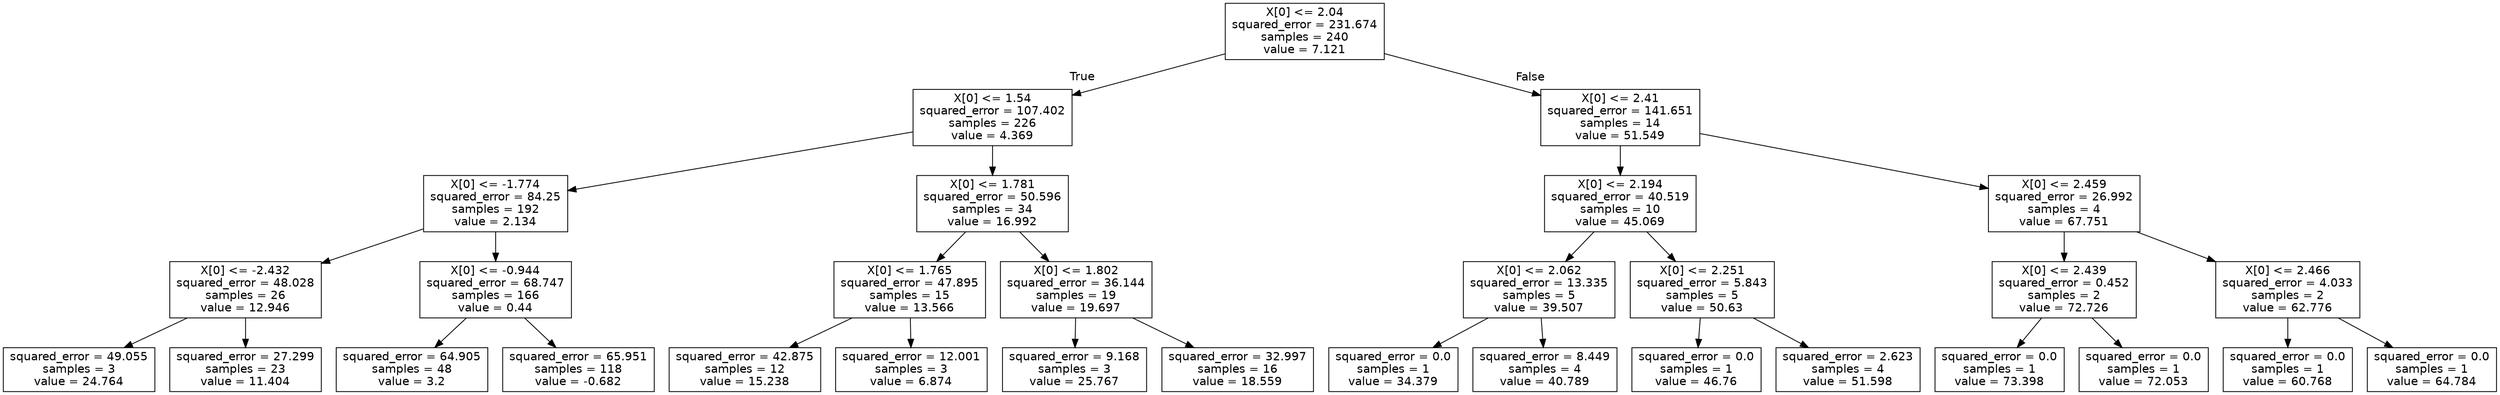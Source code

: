 digraph Tree {
node [shape=box, fontname="helvetica"] ;
edge [fontname="helvetica"] ;
0 [label="X[0] <= 2.04\nsquared_error = 231.674\nsamples = 240\nvalue = 7.121"] ;
1 [label="X[0] <= 1.54\nsquared_error = 107.402\nsamples = 226\nvalue = 4.369"] ;
0 -> 1 [labeldistance=2.5, labelangle=45, headlabel="True"] ;
2 [label="X[0] <= -1.774\nsquared_error = 84.25\nsamples = 192\nvalue = 2.134"] ;
1 -> 2 ;
3 [label="X[0] <= -2.432\nsquared_error = 48.028\nsamples = 26\nvalue = 12.946"] ;
2 -> 3 ;
4 [label="squared_error = 49.055\nsamples = 3\nvalue = 24.764"] ;
3 -> 4 ;
5 [label="squared_error = 27.299\nsamples = 23\nvalue = 11.404"] ;
3 -> 5 ;
6 [label="X[0] <= -0.944\nsquared_error = 68.747\nsamples = 166\nvalue = 0.44"] ;
2 -> 6 ;
7 [label="squared_error = 64.905\nsamples = 48\nvalue = 3.2"] ;
6 -> 7 ;
8 [label="squared_error = 65.951\nsamples = 118\nvalue = -0.682"] ;
6 -> 8 ;
9 [label="X[0] <= 1.781\nsquared_error = 50.596\nsamples = 34\nvalue = 16.992"] ;
1 -> 9 ;
10 [label="X[0] <= 1.765\nsquared_error = 47.895\nsamples = 15\nvalue = 13.566"] ;
9 -> 10 ;
11 [label="squared_error = 42.875\nsamples = 12\nvalue = 15.238"] ;
10 -> 11 ;
12 [label="squared_error = 12.001\nsamples = 3\nvalue = 6.874"] ;
10 -> 12 ;
13 [label="X[0] <= 1.802\nsquared_error = 36.144\nsamples = 19\nvalue = 19.697"] ;
9 -> 13 ;
14 [label="squared_error = 9.168\nsamples = 3\nvalue = 25.767"] ;
13 -> 14 ;
15 [label="squared_error = 32.997\nsamples = 16\nvalue = 18.559"] ;
13 -> 15 ;
16 [label="X[0] <= 2.41\nsquared_error = 141.651\nsamples = 14\nvalue = 51.549"] ;
0 -> 16 [labeldistance=2.5, labelangle=-45, headlabel="False"] ;
17 [label="X[0] <= 2.194\nsquared_error = 40.519\nsamples = 10\nvalue = 45.069"] ;
16 -> 17 ;
18 [label="X[0] <= 2.062\nsquared_error = 13.335\nsamples = 5\nvalue = 39.507"] ;
17 -> 18 ;
19 [label="squared_error = 0.0\nsamples = 1\nvalue = 34.379"] ;
18 -> 19 ;
20 [label="squared_error = 8.449\nsamples = 4\nvalue = 40.789"] ;
18 -> 20 ;
21 [label="X[0] <= 2.251\nsquared_error = 5.843\nsamples = 5\nvalue = 50.63"] ;
17 -> 21 ;
22 [label="squared_error = 0.0\nsamples = 1\nvalue = 46.76"] ;
21 -> 22 ;
23 [label="squared_error = 2.623\nsamples = 4\nvalue = 51.598"] ;
21 -> 23 ;
24 [label="X[0] <= 2.459\nsquared_error = 26.992\nsamples = 4\nvalue = 67.751"] ;
16 -> 24 ;
25 [label="X[0] <= 2.439\nsquared_error = 0.452\nsamples = 2\nvalue = 72.726"] ;
24 -> 25 ;
26 [label="squared_error = 0.0\nsamples = 1\nvalue = 73.398"] ;
25 -> 26 ;
27 [label="squared_error = 0.0\nsamples = 1\nvalue = 72.053"] ;
25 -> 27 ;
28 [label="X[0] <= 2.466\nsquared_error = 4.033\nsamples = 2\nvalue = 62.776"] ;
24 -> 28 ;
29 [label="squared_error = 0.0\nsamples = 1\nvalue = 60.768"] ;
28 -> 29 ;
30 [label="squared_error = 0.0\nsamples = 1\nvalue = 64.784"] ;
28 -> 30 ;
}